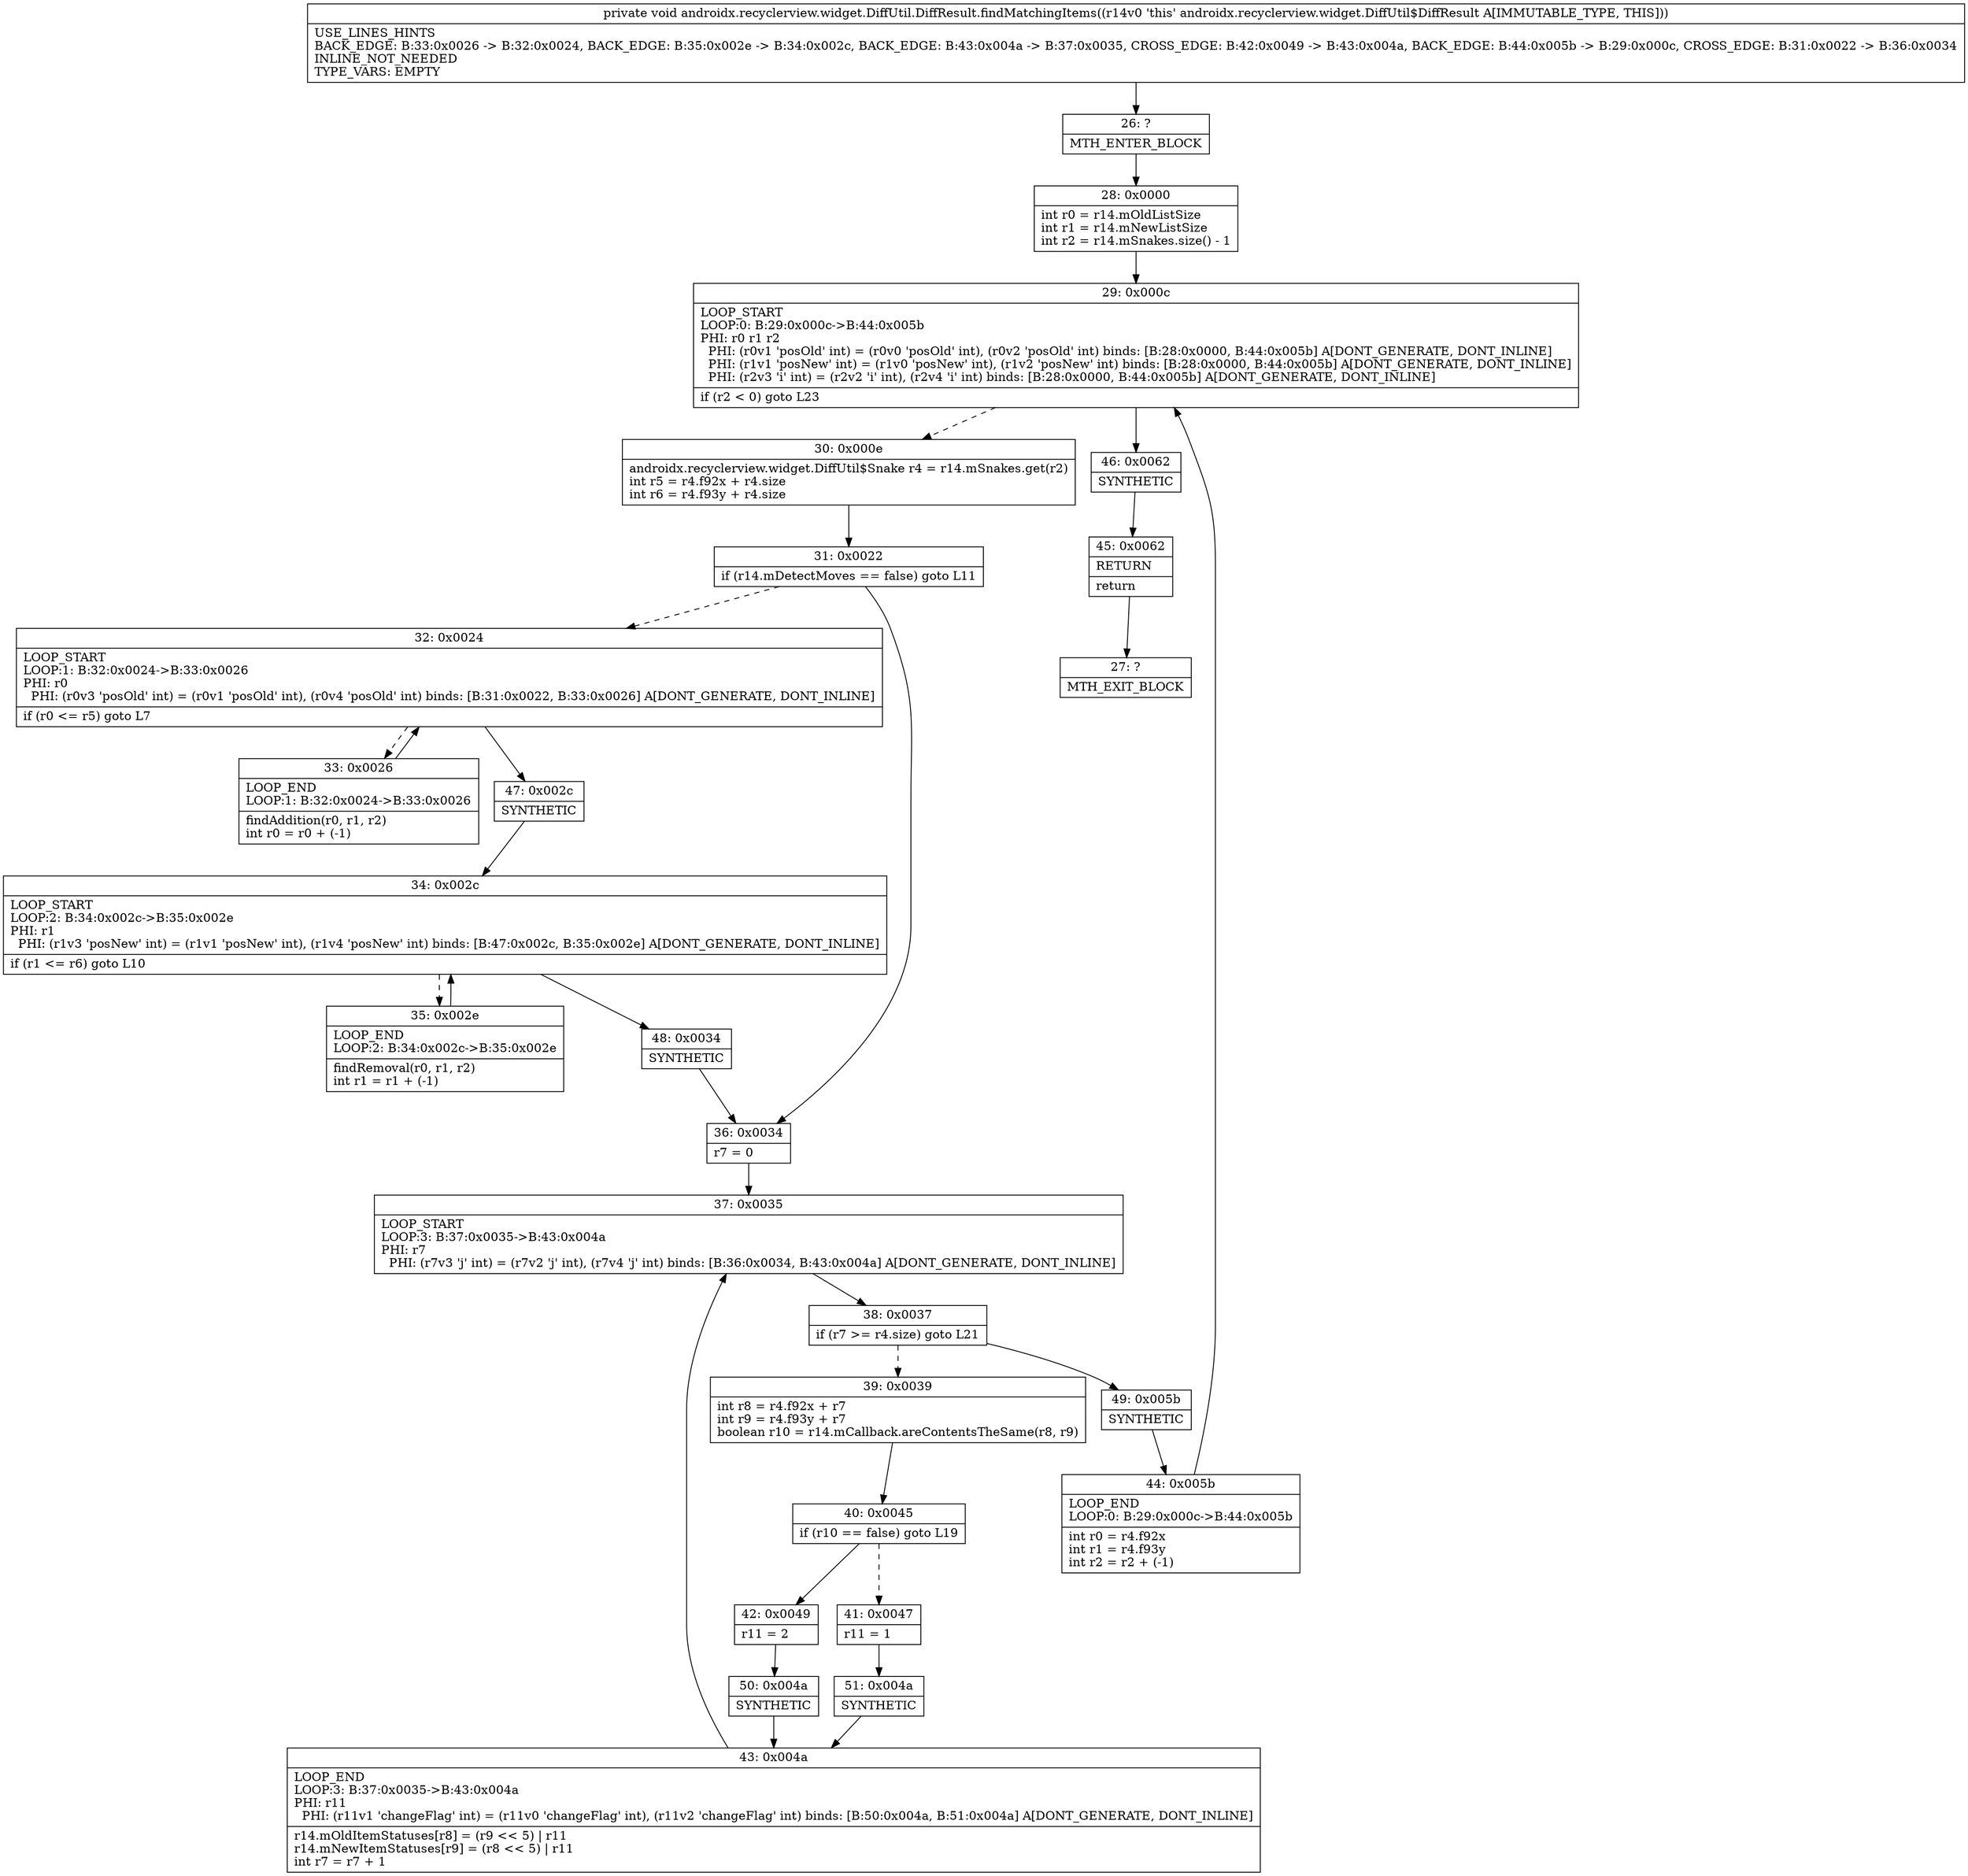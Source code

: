 digraph "CFG forandroidx.recyclerview.widget.DiffUtil.DiffResult.findMatchingItems()V" {
Node_26 [shape=record,label="{26\:\ ?|MTH_ENTER_BLOCK\l}"];
Node_28 [shape=record,label="{28\:\ 0x0000|int r0 = r14.mOldListSize\lint r1 = r14.mNewListSize\lint r2 = r14.mSnakes.size() \- 1\l}"];
Node_29 [shape=record,label="{29\:\ 0x000c|LOOP_START\lLOOP:0: B:29:0x000c\-\>B:44:0x005b\lPHI: r0 r1 r2 \l  PHI: (r0v1 'posOld' int) = (r0v0 'posOld' int), (r0v2 'posOld' int) binds: [B:28:0x0000, B:44:0x005b] A[DONT_GENERATE, DONT_INLINE]\l  PHI: (r1v1 'posNew' int) = (r1v0 'posNew' int), (r1v2 'posNew' int) binds: [B:28:0x0000, B:44:0x005b] A[DONT_GENERATE, DONT_INLINE]\l  PHI: (r2v3 'i' int) = (r2v2 'i' int), (r2v4 'i' int) binds: [B:28:0x0000, B:44:0x005b] A[DONT_GENERATE, DONT_INLINE]\l|if (r2 \< 0) goto L23\l}"];
Node_30 [shape=record,label="{30\:\ 0x000e|androidx.recyclerview.widget.DiffUtil$Snake r4 = r14.mSnakes.get(r2)\lint r5 = r4.f92x + r4.size\lint r6 = r4.f93y + r4.size\l}"];
Node_31 [shape=record,label="{31\:\ 0x0022|if (r14.mDetectMoves == false) goto L11\l}"];
Node_32 [shape=record,label="{32\:\ 0x0024|LOOP_START\lLOOP:1: B:32:0x0024\-\>B:33:0x0026\lPHI: r0 \l  PHI: (r0v3 'posOld' int) = (r0v1 'posOld' int), (r0v4 'posOld' int) binds: [B:31:0x0022, B:33:0x0026] A[DONT_GENERATE, DONT_INLINE]\l|if (r0 \<= r5) goto L7\l}"];
Node_33 [shape=record,label="{33\:\ 0x0026|LOOP_END\lLOOP:1: B:32:0x0024\-\>B:33:0x0026\l|findAddition(r0, r1, r2)\lint r0 = r0 + (\-1)\l}"];
Node_47 [shape=record,label="{47\:\ 0x002c|SYNTHETIC\l}"];
Node_34 [shape=record,label="{34\:\ 0x002c|LOOP_START\lLOOP:2: B:34:0x002c\-\>B:35:0x002e\lPHI: r1 \l  PHI: (r1v3 'posNew' int) = (r1v1 'posNew' int), (r1v4 'posNew' int) binds: [B:47:0x002c, B:35:0x002e] A[DONT_GENERATE, DONT_INLINE]\l|if (r1 \<= r6) goto L10\l}"];
Node_35 [shape=record,label="{35\:\ 0x002e|LOOP_END\lLOOP:2: B:34:0x002c\-\>B:35:0x002e\l|findRemoval(r0, r1, r2)\lint r1 = r1 + (\-1)\l}"];
Node_48 [shape=record,label="{48\:\ 0x0034|SYNTHETIC\l}"];
Node_36 [shape=record,label="{36\:\ 0x0034|r7 = 0\l}"];
Node_37 [shape=record,label="{37\:\ 0x0035|LOOP_START\lLOOP:3: B:37:0x0035\-\>B:43:0x004a\lPHI: r7 \l  PHI: (r7v3 'j' int) = (r7v2 'j' int), (r7v4 'j' int) binds: [B:36:0x0034, B:43:0x004a] A[DONT_GENERATE, DONT_INLINE]\l}"];
Node_38 [shape=record,label="{38\:\ 0x0037|if (r7 \>= r4.size) goto L21\l}"];
Node_39 [shape=record,label="{39\:\ 0x0039|int r8 = r4.f92x + r7\lint r9 = r4.f93y + r7\lboolean r10 = r14.mCallback.areContentsTheSame(r8, r9)\l}"];
Node_40 [shape=record,label="{40\:\ 0x0045|if (r10 == false) goto L19\l}"];
Node_41 [shape=record,label="{41\:\ 0x0047|r11 = 1\l}"];
Node_51 [shape=record,label="{51\:\ 0x004a|SYNTHETIC\l}"];
Node_43 [shape=record,label="{43\:\ 0x004a|LOOP_END\lLOOP:3: B:37:0x0035\-\>B:43:0x004a\lPHI: r11 \l  PHI: (r11v1 'changeFlag' int) = (r11v0 'changeFlag' int), (r11v2 'changeFlag' int) binds: [B:50:0x004a, B:51:0x004a] A[DONT_GENERATE, DONT_INLINE]\l|r14.mOldItemStatuses[r8] = (r9 \<\< 5) \| r11\lr14.mNewItemStatuses[r9] = (r8 \<\< 5) \| r11\lint r7 = r7 + 1\l}"];
Node_42 [shape=record,label="{42\:\ 0x0049|r11 = 2\l}"];
Node_50 [shape=record,label="{50\:\ 0x004a|SYNTHETIC\l}"];
Node_49 [shape=record,label="{49\:\ 0x005b|SYNTHETIC\l}"];
Node_44 [shape=record,label="{44\:\ 0x005b|LOOP_END\lLOOP:0: B:29:0x000c\-\>B:44:0x005b\l|int r0 = r4.f92x\lint r1 = r4.f93y\lint r2 = r2 + (\-1)\l}"];
Node_46 [shape=record,label="{46\:\ 0x0062|SYNTHETIC\l}"];
Node_45 [shape=record,label="{45\:\ 0x0062|RETURN\l|return\l}"];
Node_27 [shape=record,label="{27\:\ ?|MTH_EXIT_BLOCK\l}"];
MethodNode[shape=record,label="{private void androidx.recyclerview.widget.DiffUtil.DiffResult.findMatchingItems((r14v0 'this' androidx.recyclerview.widget.DiffUtil$DiffResult A[IMMUTABLE_TYPE, THIS]))  | USE_LINES_HINTS\lBACK_EDGE: B:33:0x0026 \-\> B:32:0x0024, BACK_EDGE: B:35:0x002e \-\> B:34:0x002c, BACK_EDGE: B:43:0x004a \-\> B:37:0x0035, CROSS_EDGE: B:42:0x0049 \-\> B:43:0x004a, BACK_EDGE: B:44:0x005b \-\> B:29:0x000c, CROSS_EDGE: B:31:0x0022 \-\> B:36:0x0034\lINLINE_NOT_NEEDED\lTYPE_VARS: EMPTY\l}"];
MethodNode -> Node_26;Node_26 -> Node_28;
Node_28 -> Node_29;
Node_29 -> Node_30[style=dashed];
Node_29 -> Node_46;
Node_30 -> Node_31;
Node_31 -> Node_32[style=dashed];
Node_31 -> Node_36;
Node_32 -> Node_33[style=dashed];
Node_32 -> Node_47;
Node_33 -> Node_32;
Node_47 -> Node_34;
Node_34 -> Node_35[style=dashed];
Node_34 -> Node_48;
Node_35 -> Node_34;
Node_48 -> Node_36;
Node_36 -> Node_37;
Node_37 -> Node_38;
Node_38 -> Node_39[style=dashed];
Node_38 -> Node_49;
Node_39 -> Node_40;
Node_40 -> Node_41[style=dashed];
Node_40 -> Node_42;
Node_41 -> Node_51;
Node_51 -> Node_43;
Node_43 -> Node_37;
Node_42 -> Node_50;
Node_50 -> Node_43;
Node_49 -> Node_44;
Node_44 -> Node_29;
Node_46 -> Node_45;
Node_45 -> Node_27;
}

